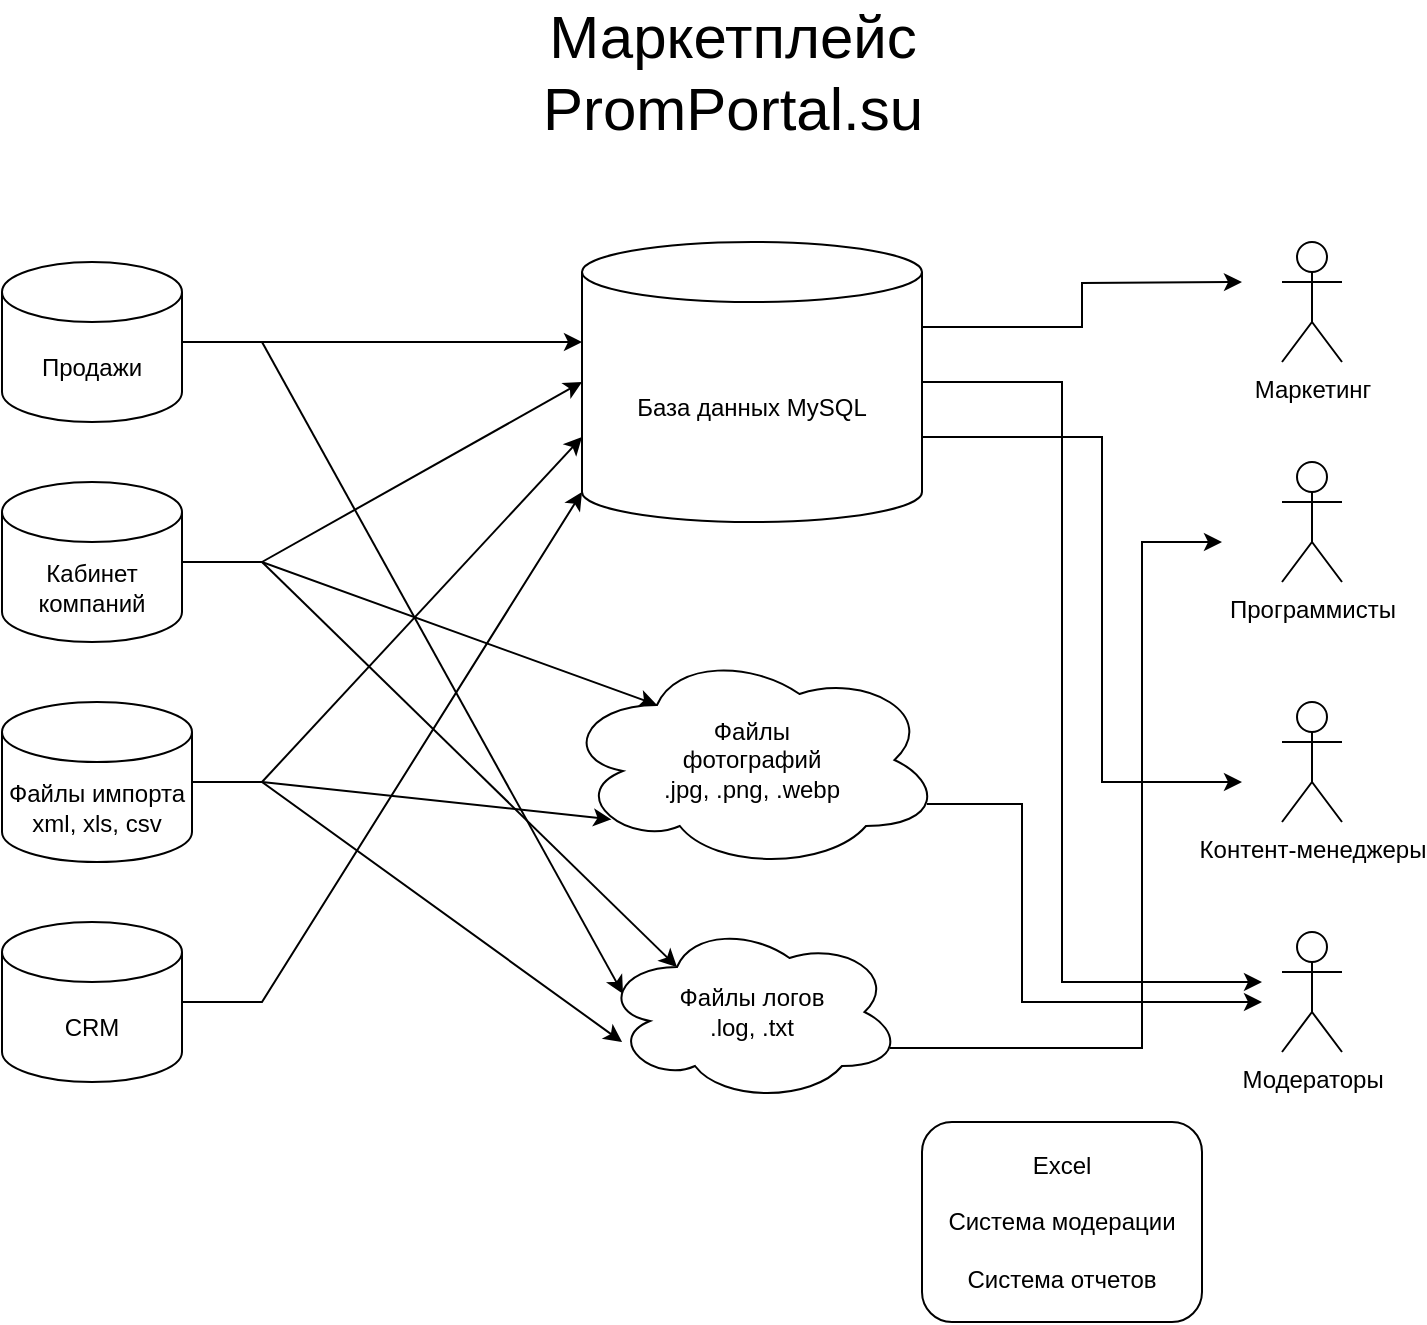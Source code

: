 <mxfile version="13.9.9" type="device"><diagram id="tFdcRT8xyDGpYG1QKGGB" name="Page-1"><mxGraphModel dx="1002" dy="582" grid="1" gridSize="10" guides="1" tooltips="1" connect="1" arrows="1" fold="1" page="1" pageScale="1" pageWidth="827" pageHeight="1169" math="0" shadow="0"><root><mxCell id="0"/><mxCell id="1" parent="0"/><mxCell id="fP85Gmjxbd32FIYi3Yri-1" value="Маркетинг" style="shape=umlActor;verticalLabelPosition=bottom;verticalAlign=top;html=1;outlineConnect=0;" parent="1" vertex="1"><mxGeometry x="710" y="210" width="30" height="60" as="geometry"/></mxCell><mxCell id="fP85Gmjxbd32FIYi3Yri-3" value="&lt;font style=&quot;font-size: 30px&quot;&gt;Маркетплейс&lt;br&gt;PromPortal.su&lt;/font&gt;" style="text;html=1;resizable=0;autosize=1;align=center;verticalAlign=middle;points=[];fillColor=none;strokeColor=none;rounded=0;" parent="1" vertex="1"><mxGeometry x="330" y="100" width="210" height="50" as="geometry"/></mxCell><mxCell id="fP85Gmjxbd32FIYi3Yri-13" style="edgeStyle=orthogonalEdgeStyle;rounded=0;orthogonalLoop=1;jettySize=auto;html=1;exitX=1;exitY=0.5;exitDx=0;exitDy=0;exitPerimeter=0;" parent="1" source="fP85Gmjxbd32FIYi3Yri-4" edge="1"><mxGeometry relative="1" as="geometry"><mxPoint x="360" y="260" as="targetPoint"/><Array as="points"><mxPoint x="330" y="260"/></Array></mxGeometry></mxCell><mxCell id="fP85Gmjxbd32FIYi3Yri-4" value="Продажи" style="shape=cylinder3;whiteSpace=wrap;html=1;boundedLbl=1;backgroundOutline=1;size=15;" parent="1" vertex="1"><mxGeometry x="70" y="220" width="90" height="80" as="geometry"/></mxCell><mxCell id="fP85Gmjxbd32FIYi3Yri-6" value="CRM" style="shape=cylinder3;whiteSpace=wrap;html=1;boundedLbl=1;backgroundOutline=1;size=15;" parent="1" vertex="1"><mxGeometry x="70" y="550" width="90" height="80" as="geometry"/></mxCell><mxCell id="fP85Gmjxbd32FIYi3Yri-7" value="Кабинет компаний" style="shape=cylinder3;whiteSpace=wrap;html=1;boundedLbl=1;backgroundOutline=1;size=15;" parent="1" vertex="1"><mxGeometry x="70" y="330" width="90" height="80" as="geometry"/></mxCell><mxCell id="wgr5qDN5WQH9isHzuXTA-23" style="edgeStyle=none;rounded=0;orthogonalLoop=1;jettySize=auto;html=1;exitX=1;exitY=0.5;exitDx=0;exitDy=0;exitPerimeter=0;entryX=0.067;entryY=0.667;entryDx=0;entryDy=0;entryPerimeter=0;" parent="1" source="fP85Gmjxbd32FIYi3Yri-8" target="fP85Gmjxbd32FIYi3Yri-11" edge="1"><mxGeometry relative="1" as="geometry"><mxPoint x="220" y="480" as="targetPoint"/><Array as="points"><mxPoint x="200" y="480"/></Array></mxGeometry></mxCell><mxCell id="fP85Gmjxbd32FIYi3Yri-8" value="Файлы импорта xml, xls, csv" style="shape=cylinder3;whiteSpace=wrap;html=1;boundedLbl=1;backgroundOutline=1;size=15;" parent="1" vertex="1"><mxGeometry x="70" y="440" width="95" height="80" as="geometry"/></mxCell><mxCell id="wgr5qDN5WQH9isHzuXTA-17" style="edgeStyle=none;rounded=0;orthogonalLoop=1;jettySize=auto;html=1;exitX=0;exitY=0.5;exitDx=0;exitDy=0;exitPerimeter=0;entryX=0;entryY=0.5;entryDx=0;entryDy=0;entryPerimeter=0;" parent="1" target="fP85Gmjxbd32FIYi3Yri-9" edge="1"><mxGeometry relative="1" as="geometry"><mxPoint x="200" y="370" as="sourcePoint"/></mxGeometry></mxCell><mxCell id="wgr5qDN5WQH9isHzuXTA-24" style="edgeStyle=none;rounded=0;orthogonalLoop=1;jettySize=auto;html=1;exitX=0;exitY=0;exitDx=0;exitDy=97.5;exitPerimeter=0;entryX=0;entryY=0;entryDx=0;entryDy=97.5;entryPerimeter=0;" parent="1" target="fP85Gmjxbd32FIYi3Yri-9" edge="1"><mxGeometry relative="1" as="geometry"><mxPoint x="200" y="480" as="sourcePoint"/></mxGeometry></mxCell><mxCell id="wgr5qDN5WQH9isHzuXTA-26" style="edgeStyle=none;rounded=0;orthogonalLoop=1;jettySize=auto;html=1;exitX=1;exitY=0.5;exitDx=0;exitDy=0;exitPerimeter=0;entryX=0;entryY=1;entryDx=0;entryDy=-15;entryPerimeter=0;" parent="1" source="fP85Gmjxbd32FIYi3Yri-6" target="fP85Gmjxbd32FIYi3Yri-9" edge="1"><mxGeometry relative="1" as="geometry"><Array as="points"><mxPoint x="200" y="590"/></Array></mxGeometry></mxCell><mxCell id="KU5z--WOOICTTVX6ll69-10" style="edgeStyle=orthogonalEdgeStyle;rounded=0;orthogonalLoop=1;jettySize=auto;html=1;exitX=1;exitY=0.5;exitDx=0;exitDy=0;exitPerimeter=0;entryX=1;entryY=0.5;entryDx=0;entryDy=0;entryPerimeter=0;" edge="1" parent="1" source="fP85Gmjxbd32FIYi3Yri-9"><mxGeometry relative="1" as="geometry"><mxPoint x="700" y="580" as="targetPoint"/><Array as="points"><mxPoint x="600" y="280"/><mxPoint x="600" y="580"/></Array></mxGeometry></mxCell><mxCell id="KU5z--WOOICTTVX6ll69-16" style="edgeStyle=orthogonalEdgeStyle;rounded=0;orthogonalLoop=1;jettySize=auto;html=1;exitX=1;exitY=0;exitDx=0;exitDy=42.5;exitPerimeter=0;entryX=1;entryY=0;entryDx=0;entryDy=42.5;entryPerimeter=0;" edge="1" parent="1" source="fP85Gmjxbd32FIYi3Yri-9"><mxGeometry relative="1" as="geometry"><mxPoint x="690" y="230" as="targetPoint"/></mxGeometry></mxCell><mxCell id="KU5z--WOOICTTVX6ll69-17" style="edgeStyle=orthogonalEdgeStyle;rounded=0;orthogonalLoop=1;jettySize=auto;html=1;exitX=1;exitY=0;exitDx=0;exitDy=97.5;exitPerimeter=0;entryX=1;entryY=0;entryDx=0;entryDy=97.5;entryPerimeter=0;" edge="1" parent="1" source="fP85Gmjxbd32FIYi3Yri-9"><mxGeometry relative="1" as="geometry"><mxPoint x="690" y="480" as="targetPoint"/><Array as="points"><mxPoint x="620" y="480"/></Array></mxGeometry></mxCell><mxCell id="fP85Gmjxbd32FIYi3Yri-9" value="База данных MySQL" style="shape=cylinder3;whiteSpace=wrap;html=1;boundedLbl=1;backgroundOutline=1;size=15;" parent="1" vertex="1"><mxGeometry x="360" y="210" width="170" height="140" as="geometry"/></mxCell><mxCell id="wgr5qDN5WQH9isHzuXTA-13" style="edgeStyle=none;rounded=0;orthogonalLoop=1;jettySize=auto;html=1;entryX=0.25;entryY=0.25;entryDx=0;entryDy=0;entryPerimeter=0;" parent="1" target="fP85Gmjxbd32FIYi3Yri-10" edge="1"><mxGeometry relative="1" as="geometry"><mxPoint x="200" y="370" as="sourcePoint"/><Array as="points"><mxPoint x="160" y="370"/><mxPoint x="200" y="370"/></Array></mxGeometry></mxCell><mxCell id="wgr5qDN5WQH9isHzuXTA-28" style="edgeStyle=none;rounded=0;orthogonalLoop=1;jettySize=auto;html=1;exitX=0.13;exitY=0.77;exitDx=0;exitDy=0;exitPerimeter=0;entryX=0.13;entryY=0.77;entryDx=0;entryDy=0;entryPerimeter=0;" parent="1" target="fP85Gmjxbd32FIYi3Yri-10" edge="1"><mxGeometry relative="1" as="geometry"><mxPoint x="200" y="480" as="sourcePoint"/></mxGeometry></mxCell><mxCell id="KU5z--WOOICTTVX6ll69-14" style="edgeStyle=orthogonalEdgeStyle;rounded=0;orthogonalLoop=1;jettySize=auto;html=1;exitX=0.96;exitY=0.7;exitDx=0;exitDy=0;exitPerimeter=0;" edge="1" parent="1" source="fP85Gmjxbd32FIYi3Yri-10"><mxGeometry relative="1" as="geometry"><mxPoint x="700" y="590" as="targetPoint"/><Array as="points"><mxPoint x="580" y="491"/><mxPoint x="580" y="590"/></Array></mxGeometry></mxCell><mxCell id="fP85Gmjxbd32FIYi3Yri-10" value="Файлы &lt;br&gt;фотографий&lt;br&gt;.jpg, .png, .webp" style="ellipse;shape=cloud;whiteSpace=wrap;html=1;" parent="1" vertex="1"><mxGeometry x="350" y="414" width="190" height="110" as="geometry"/></mxCell><mxCell id="wgr5qDN5WQH9isHzuXTA-14" style="edgeStyle=none;rounded=0;orthogonalLoop=1;jettySize=auto;html=1;exitX=0.25;exitY=0.25;exitDx=0;exitDy=0;exitPerimeter=0;entryX=0.25;entryY=0.25;entryDx=0;entryDy=0;entryPerimeter=0;" parent="1" target="fP85Gmjxbd32FIYi3Yri-11" edge="1"><mxGeometry relative="1" as="geometry"><mxPoint x="200" y="370" as="sourcePoint"/></mxGeometry></mxCell><mxCell id="wgr5qDN5WQH9isHzuXTA-19" style="edgeStyle=none;rounded=0;orthogonalLoop=1;jettySize=auto;html=1;exitX=0.07;exitY=0.4;exitDx=0;exitDy=0;exitPerimeter=0;entryX=0.07;entryY=0.4;entryDx=0;entryDy=0;entryPerimeter=0;" parent="1" target="fP85Gmjxbd32FIYi3Yri-11" edge="1"><mxGeometry relative="1" as="geometry"><mxPoint x="200" y="260" as="sourcePoint"/></mxGeometry></mxCell><mxCell id="KU5z--WOOICTTVX6ll69-12" style="edgeStyle=orthogonalEdgeStyle;rounded=0;orthogonalLoop=1;jettySize=auto;html=1;exitX=0.96;exitY=0.7;exitDx=0;exitDy=0;exitPerimeter=0;entryX=0.96;entryY=0.7;entryDx=0;entryDy=0;entryPerimeter=0;" edge="1" parent="1" source="fP85Gmjxbd32FIYi3Yri-11"><mxGeometry relative="1" as="geometry"><mxPoint x="680" y="360" as="targetPoint"/><Array as="points"><mxPoint x="640" y="360"/></Array></mxGeometry></mxCell><mxCell id="fP85Gmjxbd32FIYi3Yri-11" value="Файлы логов&lt;br&gt;.log, .txt" style="ellipse;shape=cloud;whiteSpace=wrap;html=1;" parent="1" vertex="1"><mxGeometry x="370" y="550" width="150" height="90" as="geometry"/></mxCell><mxCell id="KU5z--WOOICTTVX6ll69-1" value="Программисты" style="shape=umlActor;verticalLabelPosition=bottom;verticalAlign=top;html=1;outlineConnect=0;" vertex="1" parent="1"><mxGeometry x="710" y="320" width="30" height="60" as="geometry"/></mxCell><mxCell id="KU5z--WOOICTTVX6ll69-2" value="Контент-менеджеры" style="shape=umlActor;verticalLabelPosition=bottom;verticalAlign=top;html=1;outlineConnect=0;" vertex="1" parent="1"><mxGeometry x="710" y="440" width="30" height="60" as="geometry"/></mxCell><mxCell id="KU5z--WOOICTTVX6ll69-8" value="Модераторы" style="shape=umlActor;verticalLabelPosition=bottom;verticalAlign=top;html=1;outlineConnect=0;" vertex="1" parent="1"><mxGeometry x="710" y="555" width="30" height="60" as="geometry"/></mxCell><mxCell id="KU5z--WOOICTTVX6ll69-20" value="Excel&lt;br&gt;&lt;br&gt;Система модерации&lt;br&gt;&lt;br&gt;Система отчетов" style="rounded=1;whiteSpace=wrap;html=1;" vertex="1" parent="1"><mxGeometry x="530" y="650" width="140" height="100" as="geometry"/></mxCell></root></mxGraphModel></diagram></mxfile>